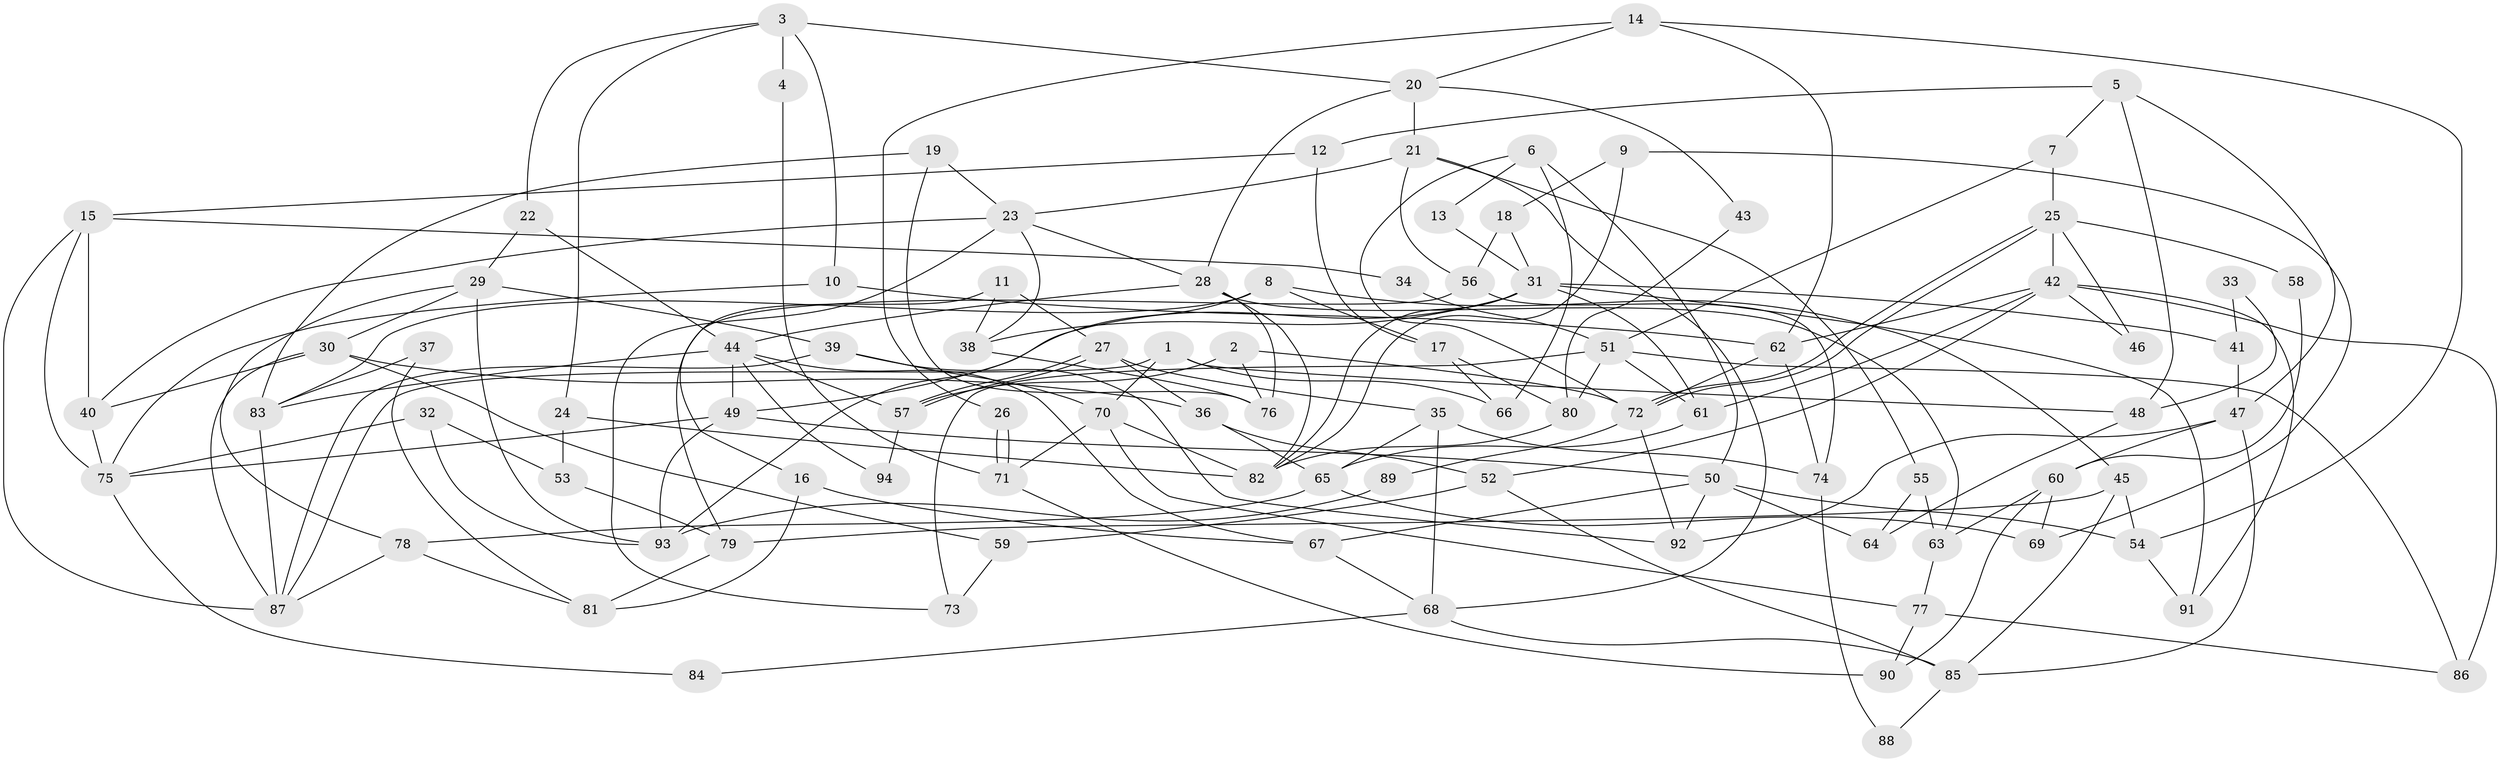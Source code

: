 // Generated by graph-tools (version 1.1) at 2025/26/03/09/25 03:26:09]
// undirected, 94 vertices, 188 edges
graph export_dot {
graph [start="1"]
  node [color=gray90,style=filled];
  1;
  2;
  3;
  4;
  5;
  6;
  7;
  8;
  9;
  10;
  11;
  12;
  13;
  14;
  15;
  16;
  17;
  18;
  19;
  20;
  21;
  22;
  23;
  24;
  25;
  26;
  27;
  28;
  29;
  30;
  31;
  32;
  33;
  34;
  35;
  36;
  37;
  38;
  39;
  40;
  41;
  42;
  43;
  44;
  45;
  46;
  47;
  48;
  49;
  50;
  51;
  52;
  53;
  54;
  55;
  56;
  57;
  58;
  59;
  60;
  61;
  62;
  63;
  64;
  65;
  66;
  67;
  68;
  69;
  70;
  71;
  72;
  73;
  74;
  75;
  76;
  77;
  78;
  79;
  80;
  81;
  82;
  83;
  84;
  85;
  86;
  87;
  88;
  89;
  90;
  91;
  92;
  93;
  94;
  1 -- 48;
  1 -- 87;
  1 -- 66;
  1 -- 70;
  2 -- 72;
  2 -- 76;
  2 -- 57;
  3 -- 22;
  3 -- 10;
  3 -- 4;
  3 -- 20;
  3 -- 24;
  4 -- 71;
  5 -- 47;
  5 -- 7;
  5 -- 12;
  5 -- 48;
  6 -- 66;
  6 -- 50;
  6 -- 13;
  6 -- 72;
  7 -- 51;
  7 -- 25;
  8 -- 93;
  8 -- 83;
  8 -- 17;
  8 -- 45;
  9 -- 69;
  9 -- 18;
  9 -- 82;
  10 -- 75;
  10 -- 62;
  11 -- 16;
  11 -- 27;
  11 -- 38;
  12 -- 17;
  12 -- 15;
  13 -- 31;
  14 -- 20;
  14 -- 54;
  14 -- 26;
  14 -- 62;
  15 -- 75;
  15 -- 34;
  15 -- 40;
  15 -- 87;
  16 -- 81;
  16 -- 67;
  17 -- 80;
  17 -- 66;
  18 -- 31;
  18 -- 56;
  19 -- 23;
  19 -- 76;
  19 -- 83;
  20 -- 28;
  20 -- 21;
  20 -- 43;
  21 -- 68;
  21 -- 23;
  21 -- 55;
  21 -- 56;
  22 -- 29;
  22 -- 44;
  23 -- 28;
  23 -- 38;
  23 -- 40;
  23 -- 73;
  24 -- 82;
  24 -- 53;
  25 -- 42;
  25 -- 72;
  25 -- 72;
  25 -- 46;
  25 -- 58;
  26 -- 71;
  26 -- 71;
  27 -- 57;
  27 -- 57;
  27 -- 35;
  27 -- 36;
  28 -- 82;
  28 -- 44;
  28 -- 63;
  28 -- 76;
  29 -- 39;
  29 -- 30;
  29 -- 78;
  29 -- 93;
  30 -- 87;
  30 -- 40;
  30 -- 36;
  30 -- 59;
  31 -- 38;
  31 -- 82;
  31 -- 41;
  31 -- 49;
  31 -- 61;
  31 -- 91;
  32 -- 75;
  32 -- 93;
  32 -- 53;
  33 -- 41;
  33 -- 48;
  34 -- 51;
  35 -- 74;
  35 -- 65;
  35 -- 68;
  36 -- 52;
  36 -- 65;
  37 -- 83;
  37 -- 81;
  38 -- 76;
  39 -- 92;
  39 -- 87;
  39 -- 70;
  40 -- 75;
  41 -- 47;
  42 -- 62;
  42 -- 52;
  42 -- 46;
  42 -- 61;
  42 -- 86;
  42 -- 91;
  43 -- 80;
  44 -- 57;
  44 -- 83;
  44 -- 49;
  44 -- 67;
  44 -- 94;
  45 -- 85;
  45 -- 54;
  45 -- 79;
  47 -- 60;
  47 -- 92;
  47 -- 85;
  48 -- 64;
  49 -- 50;
  49 -- 75;
  49 -- 93;
  50 -- 54;
  50 -- 64;
  50 -- 67;
  50 -- 92;
  51 -- 61;
  51 -- 73;
  51 -- 80;
  51 -- 86;
  52 -- 85;
  52 -- 59;
  53 -- 79;
  54 -- 91;
  55 -- 63;
  55 -- 64;
  56 -- 79;
  56 -- 74;
  57 -- 94;
  58 -- 60;
  59 -- 73;
  60 -- 63;
  60 -- 90;
  60 -- 69;
  61 -- 65;
  62 -- 72;
  62 -- 74;
  63 -- 77;
  65 -- 69;
  65 -- 78;
  67 -- 68;
  68 -- 84;
  68 -- 85;
  70 -- 71;
  70 -- 77;
  70 -- 82;
  71 -- 90;
  72 -- 89;
  72 -- 92;
  74 -- 88;
  75 -- 84;
  77 -- 86;
  77 -- 90;
  78 -- 81;
  78 -- 87;
  79 -- 81;
  80 -- 82;
  83 -- 87;
  85 -- 88;
  89 -- 93;
}
